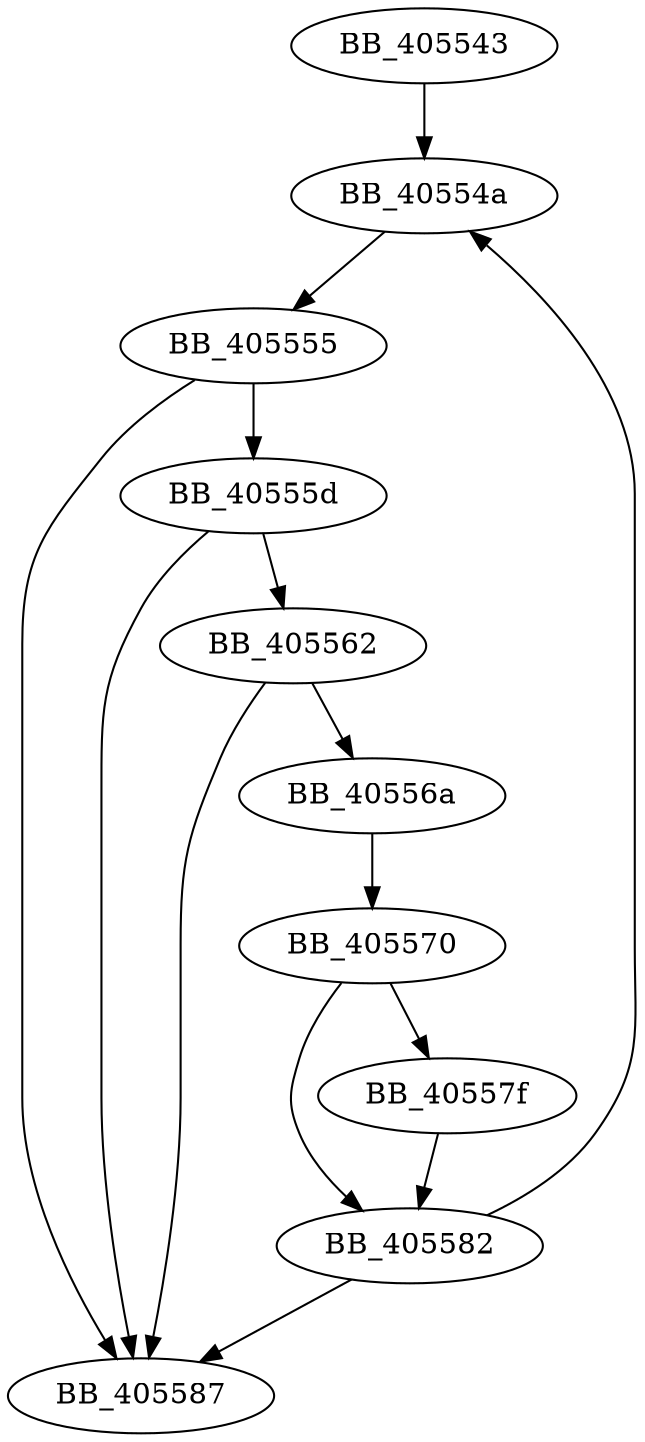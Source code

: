 DiGraph __realloc_crt{
BB_405543->BB_40554a
BB_40554a->BB_405555
BB_405555->BB_40555d
BB_405555->BB_405587
BB_40555d->BB_405562
BB_40555d->BB_405587
BB_405562->BB_40556a
BB_405562->BB_405587
BB_40556a->BB_405570
BB_405570->BB_40557f
BB_405570->BB_405582
BB_40557f->BB_405582
BB_405582->BB_40554a
BB_405582->BB_405587
}
